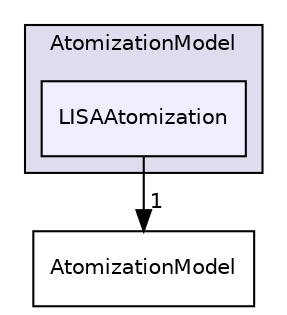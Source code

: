 digraph "src/lagrangian/spray/submodels/AtomizationModel/LISAAtomization" {
  bgcolor=transparent;
  compound=true
  node [ fontsize="10", fontname="Helvetica"];
  edge [ labelfontsize="10", labelfontname="Helvetica"];
  subgraph clusterdir_c04aec180e0de933cb1ce0e040f1f431 {
    graph [ bgcolor="#ddddee", pencolor="black", label="AtomizationModel" fontname="Helvetica", fontsize="10", URL="dir_c04aec180e0de933cb1ce0e040f1f431.html"]
  dir_20940d1de9510184f44af54ae5cf7195 [shape=box, label="LISAAtomization", style="filled", fillcolor="#eeeeff", pencolor="black", URL="dir_20940d1de9510184f44af54ae5cf7195.html"];
  }
  dir_c5140c70a0de325936e2f0836d17f5d3 [shape=box label="AtomizationModel" URL="dir_c5140c70a0de325936e2f0836d17f5d3.html"];
  dir_20940d1de9510184f44af54ae5cf7195->dir_c5140c70a0de325936e2f0836d17f5d3 [headlabel="1", labeldistance=1.5 headhref="dir_001696_001694.html"];
}
